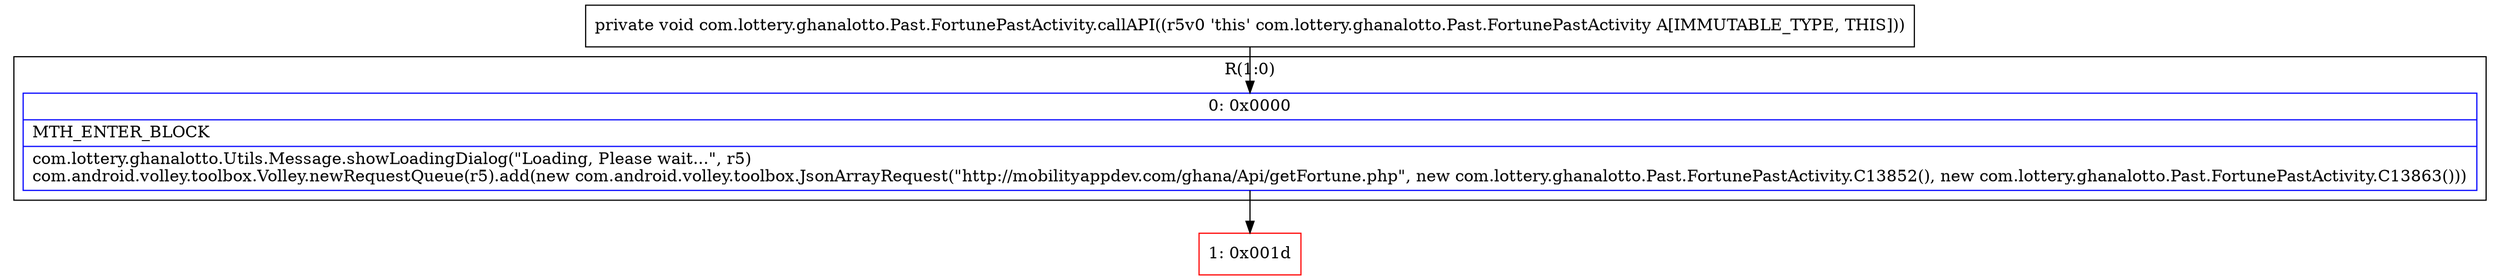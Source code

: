 digraph "CFG forcom.lottery.ghanalotto.Past.FortunePastActivity.callAPI()V" {
subgraph cluster_Region_1650331104 {
label = "R(1:0)";
node [shape=record,color=blue];
Node_0 [shape=record,label="{0\:\ 0x0000|MTH_ENTER_BLOCK\l|com.lottery.ghanalotto.Utils.Message.showLoadingDialog(\"Loading, Please wait...\", r5)\lcom.android.volley.toolbox.Volley.newRequestQueue(r5).add(new com.android.volley.toolbox.JsonArrayRequest(\"http:\/\/mobilityappdev.com\/ghana\/Api\/getFortune.php\", new com.lottery.ghanalotto.Past.FortunePastActivity.C13852(), new com.lottery.ghanalotto.Past.FortunePastActivity.C13863()))\l}"];
}
Node_1 [shape=record,color=red,label="{1\:\ 0x001d}"];
MethodNode[shape=record,label="{private void com.lottery.ghanalotto.Past.FortunePastActivity.callAPI((r5v0 'this' com.lottery.ghanalotto.Past.FortunePastActivity A[IMMUTABLE_TYPE, THIS])) }"];
MethodNode -> Node_0;
Node_0 -> Node_1;
}


